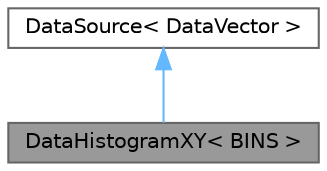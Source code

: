 digraph "DataHistogramXY&lt; BINS &gt;"
{
 // LATEX_PDF_SIZE
  bgcolor="transparent";
  edge [fontname=Helvetica,fontsize=10,labelfontname=Helvetica,labelfontsize=10];
  node [fontname=Helvetica,fontsize=10,shape=box,height=0.2,width=0.4];
  Node1 [label="DataHistogramXY\< BINS \>",height=0.2,width=0.4,color="gray40", fillcolor="grey60", style="filled", fontcolor="black",tooltip="Vector data source generated by counting the frequencies of data points from a given data source."];
  Node2 -> Node1 [dir="back",color="steelblue1",style="solid"];
  Node2 [label="DataSource\< DataVector \>",height=0.2,width=0.4,color="gray40", fillcolor="white", style="filled",URL="$class_data_source.html",tooltip=" "];
}
